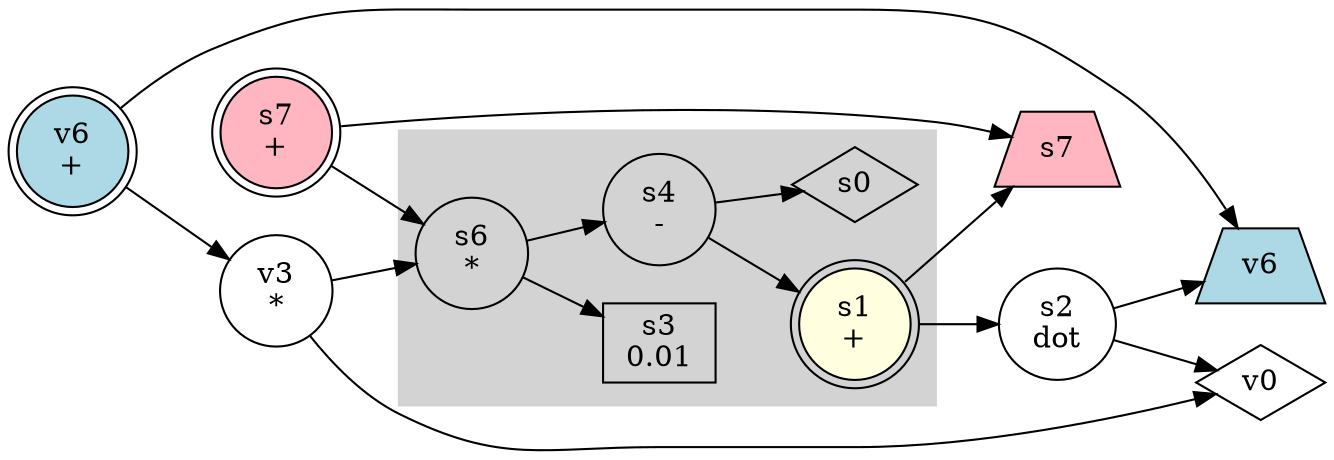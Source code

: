 digraph G {

    rankdir=LR;

    s1 [label="s1\n+", shape=doublecircle, style=filled, fillcolor=lightyellow];
    s2 [label="s2\ndot"];
    s3 [label="s3\n0.01", shape=box];
    s4 [label="s4\n-"];
    s6 [label="s6\n*"];
    v3 [label="v3\n*"];
    v6_next [label="v6\n+", shape=doublecircle, style=filled, fillcolor=lightblue];
    s7_next [label="s7\n+", shape=doublecircle, style=filled, fillcolor=lightpink];
    s7 [style=filled, shape=trapezium, fillcolor=lightpink];
    v6 [style=filled, shape=trapezium, fillcolor=lightblue];
    v0 [shape=diamond];
    s0 [shape=diamond];

    s2 -> v0;
    s2 -> v6;

    s1 -> s7;
    s1 -> s2;

    subgraph cluster_0 {
        style=filled;
        color=lightgrey;

        s4 -> s0;
        s4 -> s1;

        s6 -> s3;
        s6 -> s4;
    }

    v3 -> s6;
    v3 -> v0;

    v6_next -> v6;
    v6_next -> v3;

    s7_next -> s7;
    s7_next -> s6;
}


